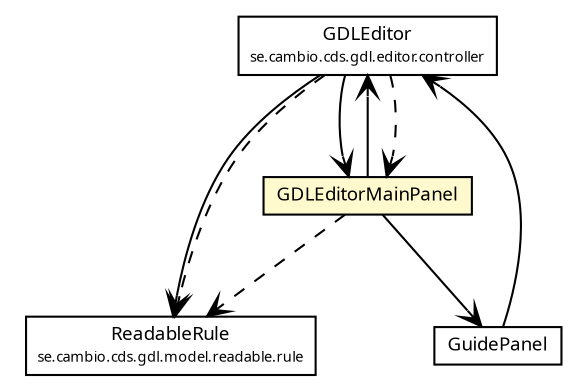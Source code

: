 #!/usr/local/bin/dot
#
# Class diagram 
# Generated by UMLGraph version R5_6 (http://www.umlgraph.org/)
#

digraph G {
	edge [fontname="Trebuchet MS",fontsize=10,labelfontname="Trebuchet MS",labelfontsize=10];
	node [fontname="Trebuchet MS",fontsize=10,shape=plaintext];
	nodesep=0.25;
	ranksep=0.5;
	// se.cambio.cds.gdl.model.readable.rule.ReadableRule
	c201619 [label=<<table title="se.cambio.cds.gdl.model.readable.rule.ReadableRule" border="0" cellborder="1" cellspacing="0" cellpadding="2" port="p" href="../../../model/readable/rule/ReadableRule.html">
		<tr><td><table border="0" cellspacing="0" cellpadding="1">
<tr><td align="center" balign="center"><font face="Trebuchet MS"> ReadableRule </font></td></tr>
<tr><td align="center" balign="center"><font face="Trebuchet MS" point-size="7.0"> se.cambio.cds.gdl.model.readable.rule </font></td></tr>
		</table></td></tr>
		</table>>, URL="../../../model/readable/rule/ReadableRule.html", fontname="Trebuchet MS", fontcolor="black", fontsize=9.0];
	// se.cambio.cds.gdl.editor.controller.GDLEditor
	c201739 [label=<<table title="se.cambio.cds.gdl.editor.controller.GDLEditor" border="0" cellborder="1" cellspacing="0" cellpadding="2" port="p" href="../../controller/GDLEditor.html">
		<tr><td><table border="0" cellspacing="0" cellpadding="1">
<tr><td align="center" balign="center"><font face="Trebuchet MS"> GDLEditor </font></td></tr>
<tr><td align="center" balign="center"><font face="Trebuchet MS" point-size="7.0"> se.cambio.cds.gdl.editor.controller </font></td></tr>
		</table></td></tr>
		</table>>, URL="../../controller/GDLEditor.html", fontname="Trebuchet MS", fontcolor="black", fontsize=9.0];
	// se.cambio.cds.gdl.editor.view.panels.GuidePanel
	c201812 [label=<<table title="se.cambio.cds.gdl.editor.view.panels.GuidePanel" border="0" cellborder="1" cellspacing="0" cellpadding="2" port="p" href="./GuidePanel.html">
		<tr><td><table border="0" cellspacing="0" cellpadding="1">
<tr><td align="center" balign="center"><font face="Trebuchet MS"> GuidePanel </font></td></tr>
		</table></td></tr>
		</table>>, URL="./GuidePanel.html", fontname="Trebuchet MS", fontcolor="black", fontsize=9.0];
	// se.cambio.cds.gdl.editor.view.panels.GDLEditorMainPanel
	c201815 [label=<<table title="se.cambio.cds.gdl.editor.view.panels.GDLEditorMainPanel" border="0" cellborder="1" cellspacing="0" cellpadding="2" port="p" bgcolor="lemonChiffon" href="./GDLEditorMainPanel.html">
		<tr><td><table border="0" cellspacing="0" cellpadding="1">
<tr><td align="center" balign="center"><font face="Trebuchet MS"> GDLEditorMainPanel </font></td></tr>
		</table></td></tr>
		</table>>, URL="./GDLEditorMainPanel.html", fontname="Trebuchet MS", fontcolor="black", fontsize=9.0];
	// se.cambio.cds.gdl.editor.controller.GDLEditor NAVASSOC se.cambio.cds.gdl.editor.view.panels.GDLEditorMainPanel
	c201739:p -> c201815:p [taillabel="", label="", headlabel="", fontname="Trebuchet MS", fontcolor="black", fontsize=10.0, color="black", arrowhead=open];
	// se.cambio.cds.gdl.editor.controller.GDLEditor NAVASSOC se.cambio.cds.gdl.model.readable.rule.ReadableRule
	c201739:p -> c201619:p [taillabel="", label="", headlabel="", fontname="Trebuchet MS", fontcolor="black", fontsize=10.0, color="black", arrowhead=open];
	// se.cambio.cds.gdl.editor.view.panels.GuidePanel NAVASSOC se.cambio.cds.gdl.editor.controller.GDLEditor
	c201812:p -> c201739:p [taillabel="", label="", headlabel="", fontname="Trebuchet MS", fontcolor="black", fontsize=10.0, color="black", arrowhead=open];
	// se.cambio.cds.gdl.editor.view.panels.GDLEditorMainPanel NAVASSOC se.cambio.cds.gdl.editor.view.panels.GuidePanel
	c201815:p -> c201812:p [taillabel="", label="", headlabel="", fontname="Trebuchet MS", fontcolor="black", fontsize=10.0, color="black", arrowhead=open];
	// se.cambio.cds.gdl.editor.view.panels.GDLEditorMainPanel NAVASSOC se.cambio.cds.gdl.editor.controller.GDLEditor
	c201815:p -> c201739:p [taillabel="", label="", headlabel="", fontname="Trebuchet MS", fontcolor="black", fontsize=10.0, color="black", arrowhead=open];
	// se.cambio.cds.gdl.editor.controller.GDLEditor DEPEND se.cambio.cds.gdl.model.readable.rule.ReadableRule
	c201739:p -> c201619:p [taillabel="", label="", headlabel="", fontname="Trebuchet MS", fontcolor="black", fontsize=10.0, color="black", arrowhead=open, style=dashed];
	// se.cambio.cds.gdl.editor.controller.GDLEditor DEPEND se.cambio.cds.gdl.editor.view.panels.GDLEditorMainPanel
	c201739:p -> c201815:p [taillabel="", label="", headlabel="", fontname="Trebuchet MS", fontcolor="black", fontsize=10.0, color="black", arrowhead=open, style=dashed];
	// se.cambio.cds.gdl.editor.view.panels.GDLEditorMainPanel DEPEND se.cambio.cds.gdl.model.readable.rule.ReadableRule
	c201815:p -> c201619:p [taillabel="", label="", headlabel="", fontname="Trebuchet MS", fontcolor="black", fontsize=10.0, color="black", arrowhead=open, style=dashed];
}

